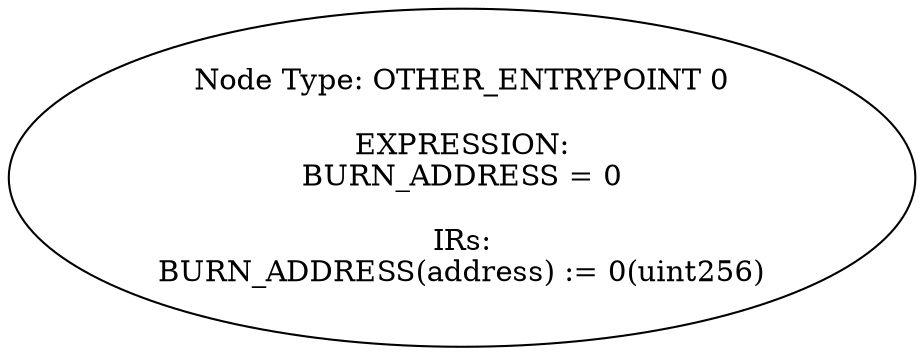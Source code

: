 digraph{
0[label="Node Type: OTHER_ENTRYPOINT 0

EXPRESSION:
BURN_ADDRESS = 0

IRs:
BURN_ADDRESS(address) := 0(uint256)"];
}
